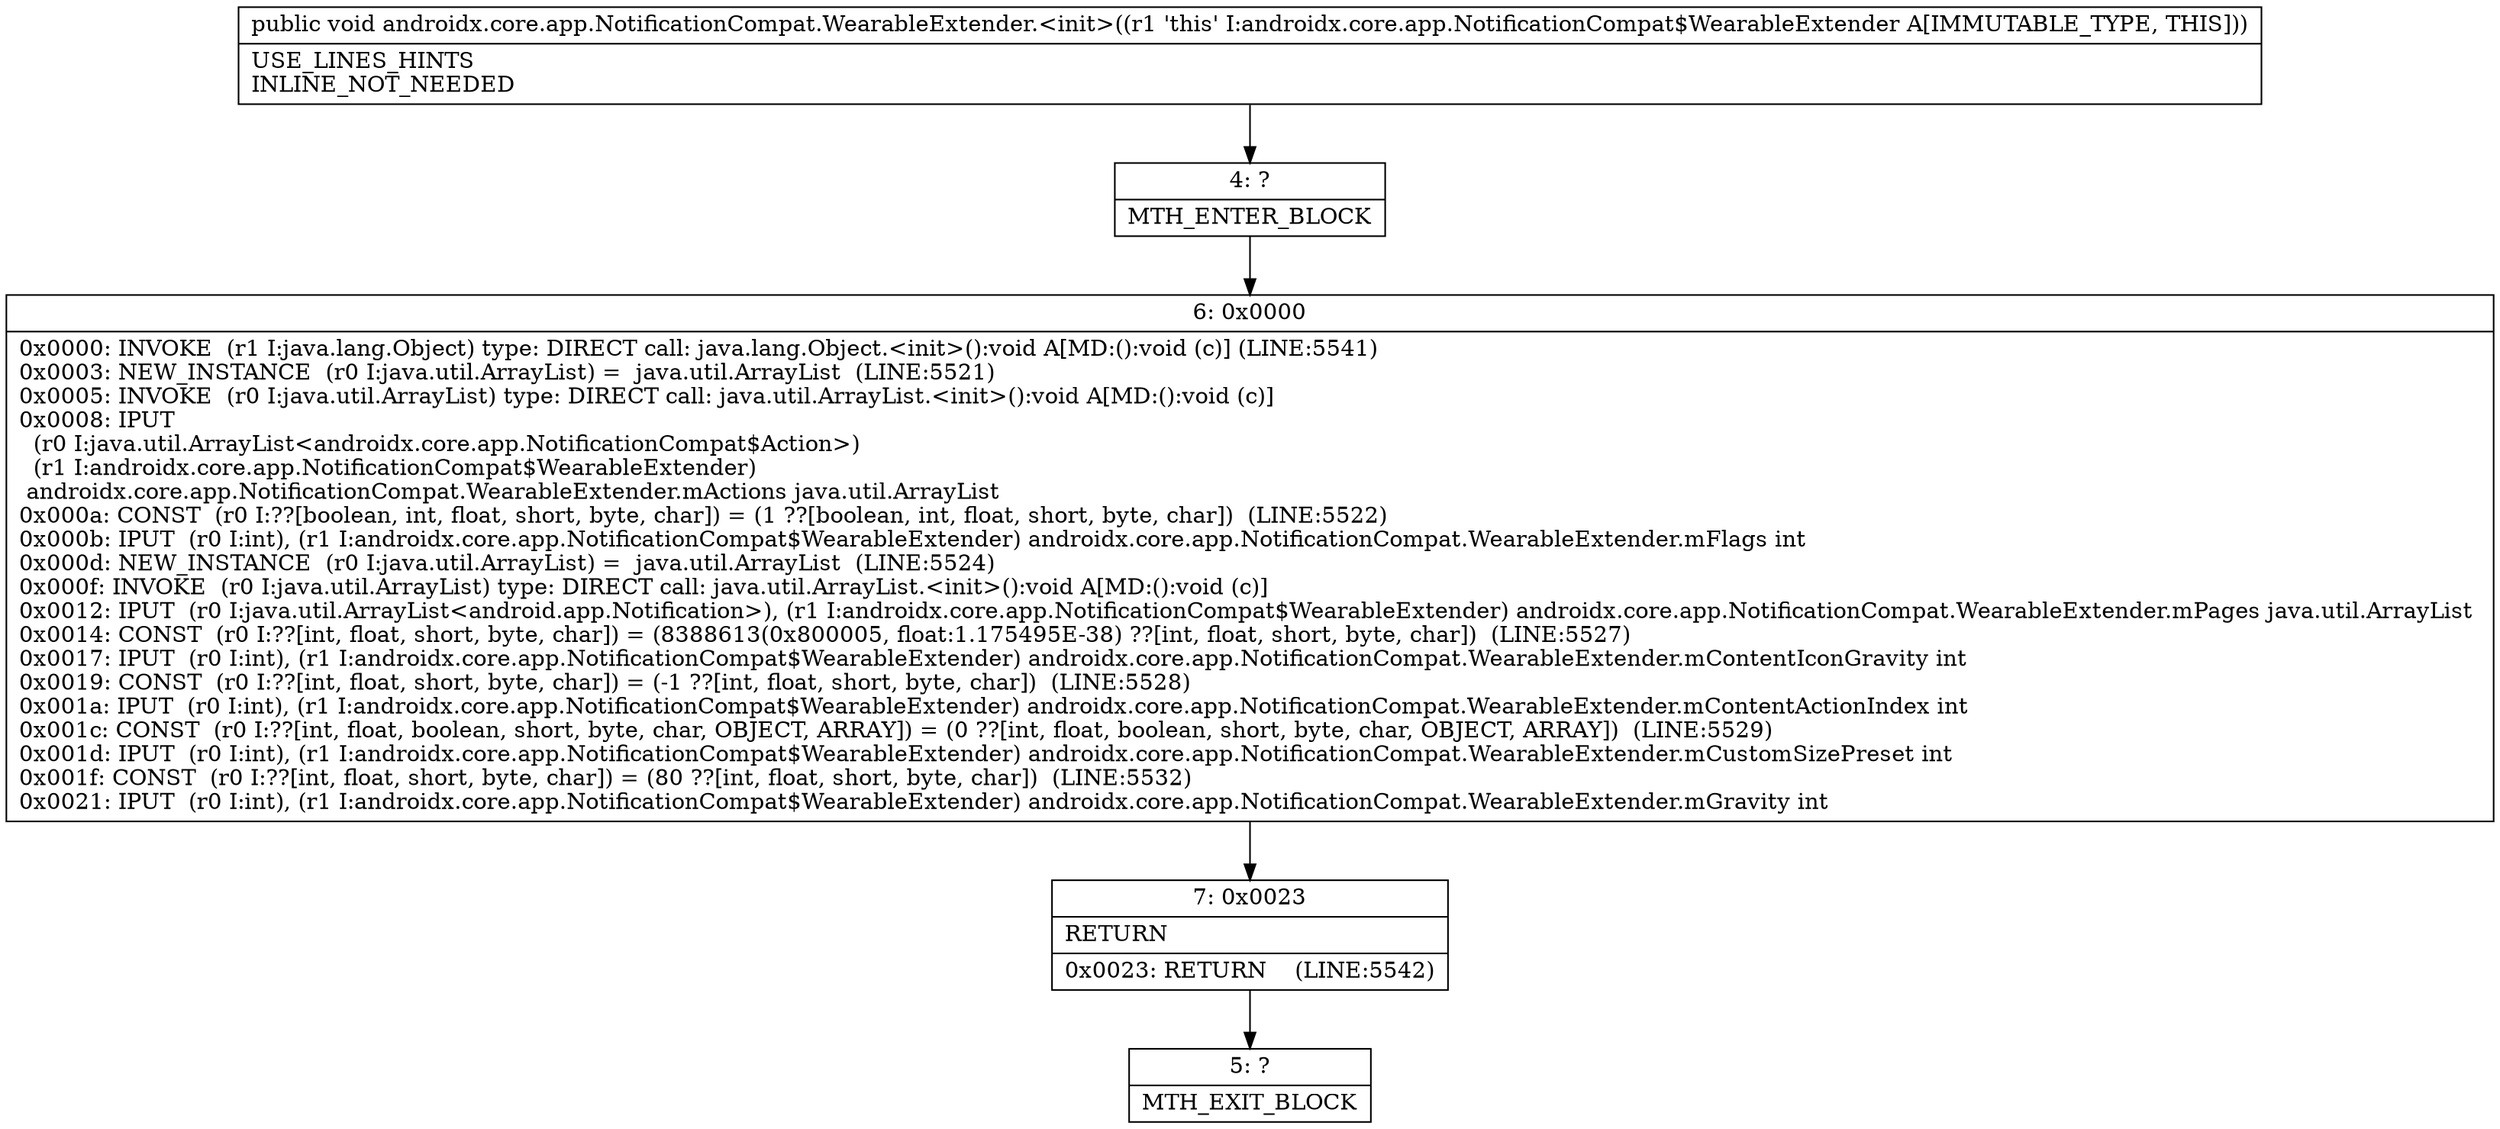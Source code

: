 digraph "CFG forandroidx.core.app.NotificationCompat.WearableExtender.\<init\>()V" {
Node_4 [shape=record,label="{4\:\ ?|MTH_ENTER_BLOCK\l}"];
Node_6 [shape=record,label="{6\:\ 0x0000|0x0000: INVOKE  (r1 I:java.lang.Object) type: DIRECT call: java.lang.Object.\<init\>():void A[MD:():void (c)] (LINE:5541)\l0x0003: NEW_INSTANCE  (r0 I:java.util.ArrayList) =  java.util.ArrayList  (LINE:5521)\l0x0005: INVOKE  (r0 I:java.util.ArrayList) type: DIRECT call: java.util.ArrayList.\<init\>():void A[MD:():void (c)]\l0x0008: IPUT  \l  (r0 I:java.util.ArrayList\<androidx.core.app.NotificationCompat$Action\>)\l  (r1 I:androidx.core.app.NotificationCompat$WearableExtender)\l androidx.core.app.NotificationCompat.WearableExtender.mActions java.util.ArrayList \l0x000a: CONST  (r0 I:??[boolean, int, float, short, byte, char]) = (1 ??[boolean, int, float, short, byte, char])  (LINE:5522)\l0x000b: IPUT  (r0 I:int), (r1 I:androidx.core.app.NotificationCompat$WearableExtender) androidx.core.app.NotificationCompat.WearableExtender.mFlags int \l0x000d: NEW_INSTANCE  (r0 I:java.util.ArrayList) =  java.util.ArrayList  (LINE:5524)\l0x000f: INVOKE  (r0 I:java.util.ArrayList) type: DIRECT call: java.util.ArrayList.\<init\>():void A[MD:():void (c)]\l0x0012: IPUT  (r0 I:java.util.ArrayList\<android.app.Notification\>), (r1 I:androidx.core.app.NotificationCompat$WearableExtender) androidx.core.app.NotificationCompat.WearableExtender.mPages java.util.ArrayList \l0x0014: CONST  (r0 I:??[int, float, short, byte, char]) = (8388613(0x800005, float:1.175495E\-38) ??[int, float, short, byte, char])  (LINE:5527)\l0x0017: IPUT  (r0 I:int), (r1 I:androidx.core.app.NotificationCompat$WearableExtender) androidx.core.app.NotificationCompat.WearableExtender.mContentIconGravity int \l0x0019: CONST  (r0 I:??[int, float, short, byte, char]) = (\-1 ??[int, float, short, byte, char])  (LINE:5528)\l0x001a: IPUT  (r0 I:int), (r1 I:androidx.core.app.NotificationCompat$WearableExtender) androidx.core.app.NotificationCompat.WearableExtender.mContentActionIndex int \l0x001c: CONST  (r0 I:??[int, float, boolean, short, byte, char, OBJECT, ARRAY]) = (0 ??[int, float, boolean, short, byte, char, OBJECT, ARRAY])  (LINE:5529)\l0x001d: IPUT  (r0 I:int), (r1 I:androidx.core.app.NotificationCompat$WearableExtender) androidx.core.app.NotificationCompat.WearableExtender.mCustomSizePreset int \l0x001f: CONST  (r0 I:??[int, float, short, byte, char]) = (80 ??[int, float, short, byte, char])  (LINE:5532)\l0x0021: IPUT  (r0 I:int), (r1 I:androidx.core.app.NotificationCompat$WearableExtender) androidx.core.app.NotificationCompat.WearableExtender.mGravity int \l}"];
Node_7 [shape=record,label="{7\:\ 0x0023|RETURN\l|0x0023: RETURN    (LINE:5542)\l}"];
Node_5 [shape=record,label="{5\:\ ?|MTH_EXIT_BLOCK\l}"];
MethodNode[shape=record,label="{public void androidx.core.app.NotificationCompat.WearableExtender.\<init\>((r1 'this' I:androidx.core.app.NotificationCompat$WearableExtender A[IMMUTABLE_TYPE, THIS]))  | USE_LINES_HINTS\lINLINE_NOT_NEEDED\l}"];
MethodNode -> Node_4;Node_4 -> Node_6;
Node_6 -> Node_7;
Node_7 -> Node_5;
}


